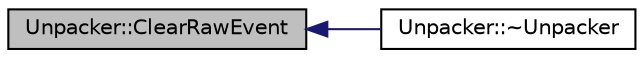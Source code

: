 digraph "Unpacker::ClearRawEvent"
{
  edge [fontname="Helvetica",fontsize="10",labelfontname="Helvetica",labelfontsize="10"];
  node [fontname="Helvetica",fontsize="10",shape=record];
  rankdir="LR";
  Node1 [label="Unpacker::ClearRawEvent",height=0.2,width=0.4,color="black", fillcolor="grey75", style="filled", fontcolor="black"];
  Node1 -> Node2 [dir="back",color="midnightblue",fontsize="10",style="solid",fontname="Helvetica"];
  Node2 [label="Unpacker::~Unpacker",height=0.2,width=0.4,color="black", fillcolor="white", style="filled",URL="$d2/de8/class_unpacker.html#ac2ca3f3a56538c285ac189de55a9520f",tooltip="Destructor. "];
}
